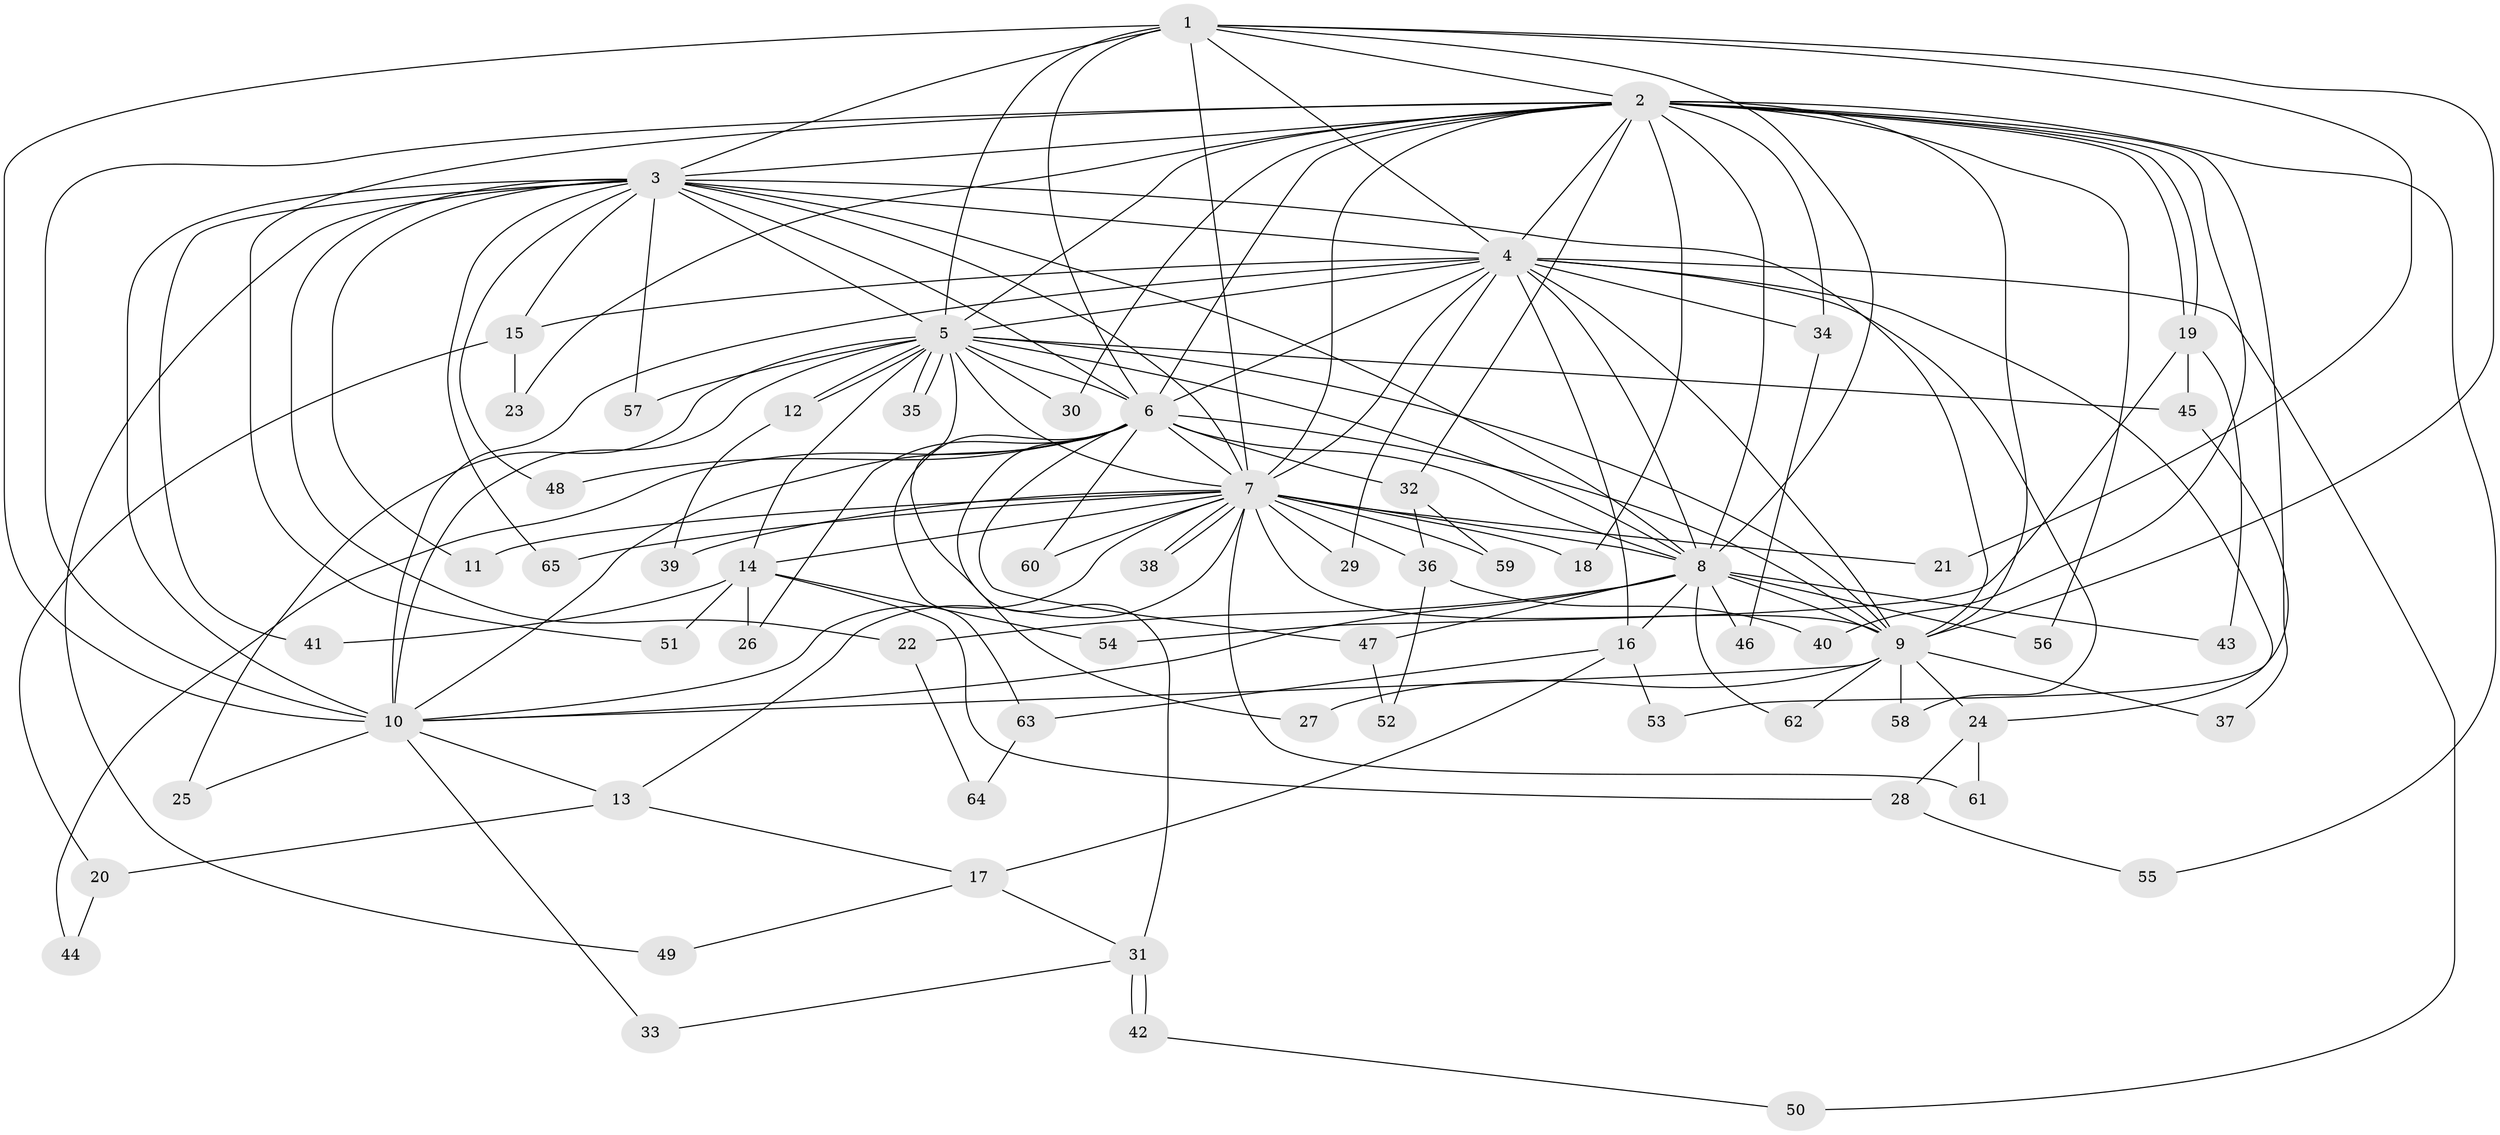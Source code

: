 // coarse degree distribution, {8: 0.02040816326530612, 24: 0.02040816326530612, 16: 0.04081632653061224, 12: 0.02040816326530612, 21: 0.02040816326530612, 17: 0.02040816326530612, 15: 0.02040816326530612, 2: 0.5510204081632653, 3: 0.10204081632653061, 5: 0.061224489795918366, 4: 0.10204081632653061, 1: 0.02040816326530612}
// Generated by graph-tools (version 1.1) at 2025/23/03/03/25 07:23:44]
// undirected, 65 vertices, 155 edges
graph export_dot {
graph [start="1"]
  node [color=gray90,style=filled];
  1;
  2;
  3;
  4;
  5;
  6;
  7;
  8;
  9;
  10;
  11;
  12;
  13;
  14;
  15;
  16;
  17;
  18;
  19;
  20;
  21;
  22;
  23;
  24;
  25;
  26;
  27;
  28;
  29;
  30;
  31;
  32;
  33;
  34;
  35;
  36;
  37;
  38;
  39;
  40;
  41;
  42;
  43;
  44;
  45;
  46;
  47;
  48;
  49;
  50;
  51;
  52;
  53;
  54;
  55;
  56;
  57;
  58;
  59;
  60;
  61;
  62;
  63;
  64;
  65;
  1 -- 2;
  1 -- 3;
  1 -- 4;
  1 -- 5;
  1 -- 6;
  1 -- 7;
  1 -- 8;
  1 -- 9;
  1 -- 10;
  1 -- 21;
  2 -- 3;
  2 -- 4;
  2 -- 5;
  2 -- 6;
  2 -- 7;
  2 -- 8;
  2 -- 9;
  2 -- 10;
  2 -- 18;
  2 -- 19;
  2 -- 19;
  2 -- 23;
  2 -- 30;
  2 -- 32;
  2 -- 34;
  2 -- 37;
  2 -- 40;
  2 -- 51;
  2 -- 55;
  2 -- 56;
  3 -- 4;
  3 -- 5;
  3 -- 6;
  3 -- 7;
  3 -- 8;
  3 -- 9;
  3 -- 10;
  3 -- 11;
  3 -- 15;
  3 -- 22;
  3 -- 41;
  3 -- 48;
  3 -- 49;
  3 -- 57;
  3 -- 65;
  4 -- 5;
  4 -- 6;
  4 -- 7;
  4 -- 8;
  4 -- 9;
  4 -- 10;
  4 -- 15;
  4 -- 16;
  4 -- 24;
  4 -- 29;
  4 -- 34;
  4 -- 50;
  4 -- 58;
  5 -- 6;
  5 -- 7;
  5 -- 8;
  5 -- 9;
  5 -- 10;
  5 -- 12;
  5 -- 12;
  5 -- 14;
  5 -- 25;
  5 -- 27;
  5 -- 30;
  5 -- 35;
  5 -- 35;
  5 -- 45;
  5 -- 57;
  6 -- 7;
  6 -- 8;
  6 -- 9;
  6 -- 10;
  6 -- 26;
  6 -- 31;
  6 -- 32;
  6 -- 44;
  6 -- 47;
  6 -- 48;
  6 -- 60;
  6 -- 63;
  7 -- 8;
  7 -- 9;
  7 -- 10;
  7 -- 11;
  7 -- 13;
  7 -- 14;
  7 -- 18;
  7 -- 21;
  7 -- 29;
  7 -- 36;
  7 -- 38;
  7 -- 38;
  7 -- 39;
  7 -- 59;
  7 -- 60;
  7 -- 61;
  7 -- 65;
  8 -- 9;
  8 -- 10;
  8 -- 16;
  8 -- 22;
  8 -- 43;
  8 -- 46;
  8 -- 47;
  8 -- 56;
  8 -- 62;
  9 -- 10;
  9 -- 24;
  9 -- 27;
  9 -- 37;
  9 -- 58;
  9 -- 62;
  10 -- 13;
  10 -- 25;
  10 -- 33;
  12 -- 39;
  13 -- 17;
  13 -- 20;
  14 -- 26;
  14 -- 28;
  14 -- 41;
  14 -- 51;
  14 -- 54;
  15 -- 20;
  15 -- 23;
  16 -- 17;
  16 -- 53;
  16 -- 63;
  17 -- 31;
  17 -- 49;
  19 -- 43;
  19 -- 45;
  19 -- 54;
  20 -- 44;
  22 -- 64;
  24 -- 28;
  24 -- 61;
  28 -- 55;
  31 -- 33;
  31 -- 42;
  31 -- 42;
  32 -- 36;
  32 -- 59;
  34 -- 46;
  36 -- 40;
  36 -- 52;
  42 -- 50;
  45 -- 53;
  47 -- 52;
  63 -- 64;
}

